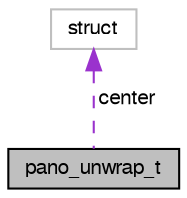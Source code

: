 digraph "pano_unwrap_t"
{
  edge [fontname="FreeSans",fontsize="10",labelfontname="FreeSans",labelfontsize="10"];
  node [fontname="FreeSans",fontsize="10",shape=record];
  Node1 [label="pano_unwrap_t",height=0.2,width=0.4,color="black", fillcolor="grey75", style="filled", fontcolor="black"];
  Node2 -> Node1 [dir="back",color="darkorchid3",fontsize="10",style="dashed",label=" center" ,fontname="FreeSans"];
  Node2 [label="struct",height=0.2,width=0.4,color="grey75", fillcolor="white", style="filled"];
}
